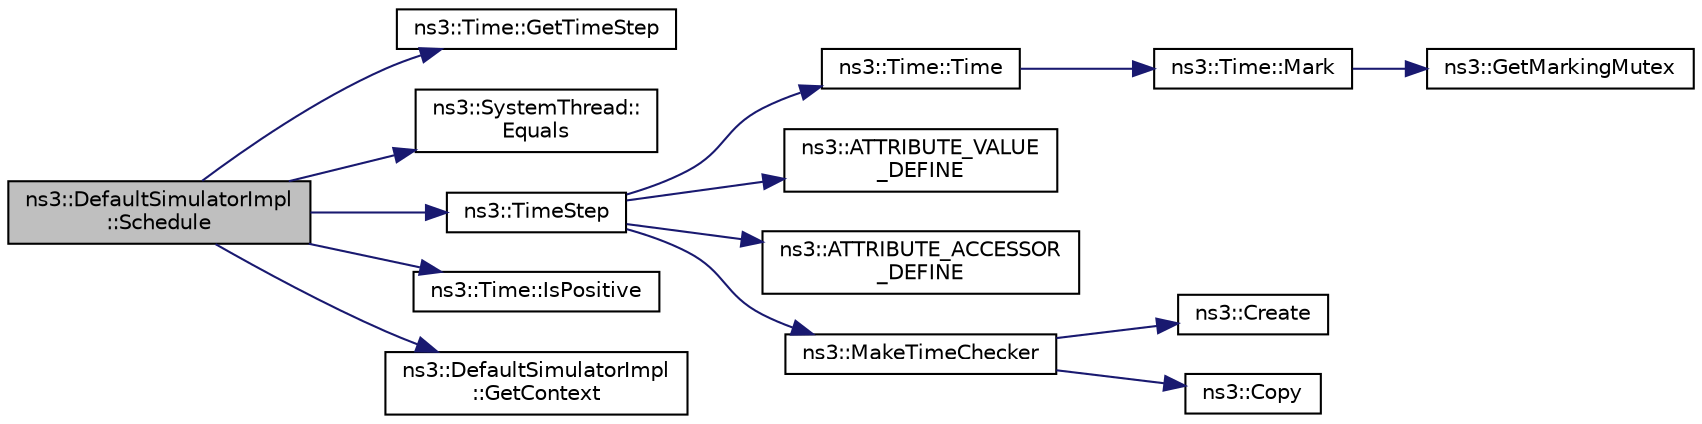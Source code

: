 digraph "ns3::DefaultSimulatorImpl::Schedule"
{
  edge [fontname="Helvetica",fontsize="10",labelfontname="Helvetica",labelfontsize="10"];
  node [fontname="Helvetica",fontsize="10",shape=record];
  rankdir="LR";
  Node1 [label="ns3::DefaultSimulatorImpl\l::Schedule",height=0.2,width=0.4,color="black", fillcolor="grey75", style="filled", fontcolor="black"];
  Node1 -> Node2 [color="midnightblue",fontsize="10",style="solid"];
  Node2 [label="ns3::Time::GetTimeStep",height=0.2,width=0.4,color="black", fillcolor="white", style="filled",URL="$dc/d04/classns3_1_1Time.html#a40a7025b73dac7d02f8a4e1e54eaa5b5"];
  Node1 -> Node3 [color="midnightblue",fontsize="10",style="solid"];
  Node3 [label="ns3::SystemThread::\lEquals",height=0.2,width=0.4,color="black", fillcolor="white", style="filled",URL="$dd/d2c/classns3_1_1SystemThread.html#af6bfffe1a51a4df5f9aa1a468df8bd59",tooltip="Compares an ThreadId with the current ThreadId . "];
  Node1 -> Node4 [color="midnightblue",fontsize="10",style="solid"];
  Node4 [label="ns3::TimeStep",height=0.2,width=0.4,color="black", fillcolor="white", style="filled",URL="$d9/d7d/group__time.html#ga464a3c1cbb458c6c3ed3bd5ce9506758"];
  Node4 -> Node5 [color="midnightblue",fontsize="10",style="solid"];
  Node5 [label="ns3::Time::Time",height=0.2,width=0.4,color="black", fillcolor="white", style="filled",URL="$dc/d04/classns3_1_1Time.html#a8a39dc1b8cbbd7fe6d940e492d1b925e"];
  Node5 -> Node6 [color="midnightblue",fontsize="10",style="solid"];
  Node6 [label="ns3::Time::Mark",height=0.2,width=0.4,color="black", fillcolor="white", style="filled",URL="$dc/d04/classns3_1_1Time.html#aa7eef2a1119c1c4855d99f1e83d44c54"];
  Node6 -> Node7 [color="midnightblue",fontsize="10",style="solid"];
  Node7 [label="ns3::GetMarkingMutex",height=0.2,width=0.4,color="black", fillcolor="white", style="filled",URL="$d7/d2e/namespacens3.html#ac4356aa982bd2ddb0f7ebbf94539919d"];
  Node4 -> Node8 [color="midnightblue",fontsize="10",style="solid"];
  Node8 [label="ns3::ATTRIBUTE_VALUE\l_DEFINE",height=0.2,width=0.4,color="black", fillcolor="white", style="filled",URL="$d7/d2e/namespacens3.html#acf005ec304ea27ef04c9bb0aacf3eda3"];
  Node4 -> Node9 [color="midnightblue",fontsize="10",style="solid"];
  Node9 [label="ns3::ATTRIBUTE_ACCESSOR\l_DEFINE",height=0.2,width=0.4,color="black", fillcolor="white", style="filled",URL="$d7/d2e/namespacens3.html#adb43ea88fb1d0a2534c3c9839364b039"];
  Node4 -> Node10 [color="midnightblue",fontsize="10",style="solid"];
  Node10 [label="ns3::MakeTimeChecker",height=0.2,width=0.4,color="black", fillcolor="white", style="filled",URL="$d9/d7d/group__time.html#ga7032965bd4afa578691d88c09e4481c1",tooltip="Helper to make a Time checker with bounded range. Both limits are inclusive. "];
  Node10 -> Node11 [color="midnightblue",fontsize="10",style="solid"];
  Node11 [label="ns3::Create",height=0.2,width=0.4,color="black", fillcolor="white", style="filled",URL="$d2/df2/group__ptr.html#ga0406dd2d929ceac05ce39d4579fa3e4b"];
  Node10 -> Node12 [color="midnightblue",fontsize="10",style="solid"];
  Node12 [label="ns3::Copy",height=0.2,width=0.4,color="black", fillcolor="white", style="filled",URL="$d7/d2e/namespacens3.html#a952d99f6d759fee74dda19f308451bc1"];
  Node1 -> Node13 [color="midnightblue",fontsize="10",style="solid"];
  Node13 [label="ns3::Time::IsPositive",height=0.2,width=0.4,color="black", fillcolor="white", style="filled",URL="$dc/d04/classns3_1_1Time.html#a6fd05cdd16ac62e6952c85b2989ec597"];
  Node1 -> Node14 [color="midnightblue",fontsize="10",style="solid"];
  Node14 [label="ns3::DefaultSimulatorImpl\l::GetContext",height=0.2,width=0.4,color="black", fillcolor="white", style="filled",URL="$de/d04/classns3_1_1DefaultSimulatorImpl.html#a616b2bcbb1d12b14515f386ce314093b"];
}
